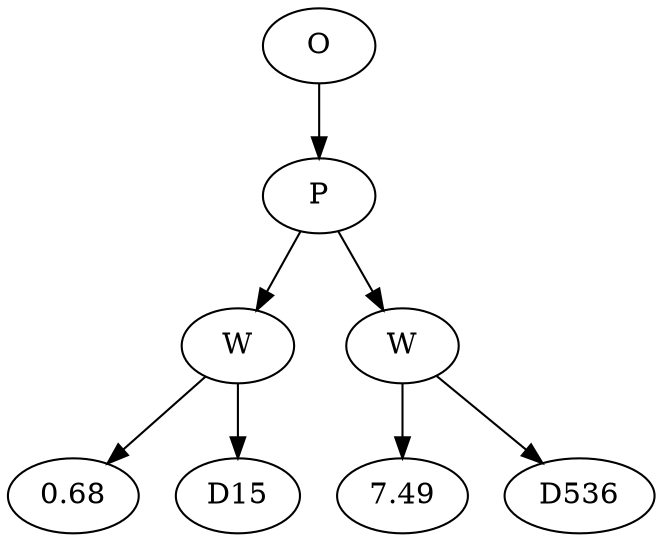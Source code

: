 // Tree
digraph {
	3123365 [label=O]
	3123366 [label=P]
	3123365 -> 3123366
	3123367 [label=W]
	3123366 -> 3123367
	3123368 [label=0.68]
	3123367 -> 3123368
	3123369 [label=D15]
	3123367 -> 3123369
	3123370 [label=W]
	3123366 -> 3123370
	3123371 [label=7.49]
	3123370 -> 3123371
	3123372 [label=D536]
	3123370 -> 3123372
}
